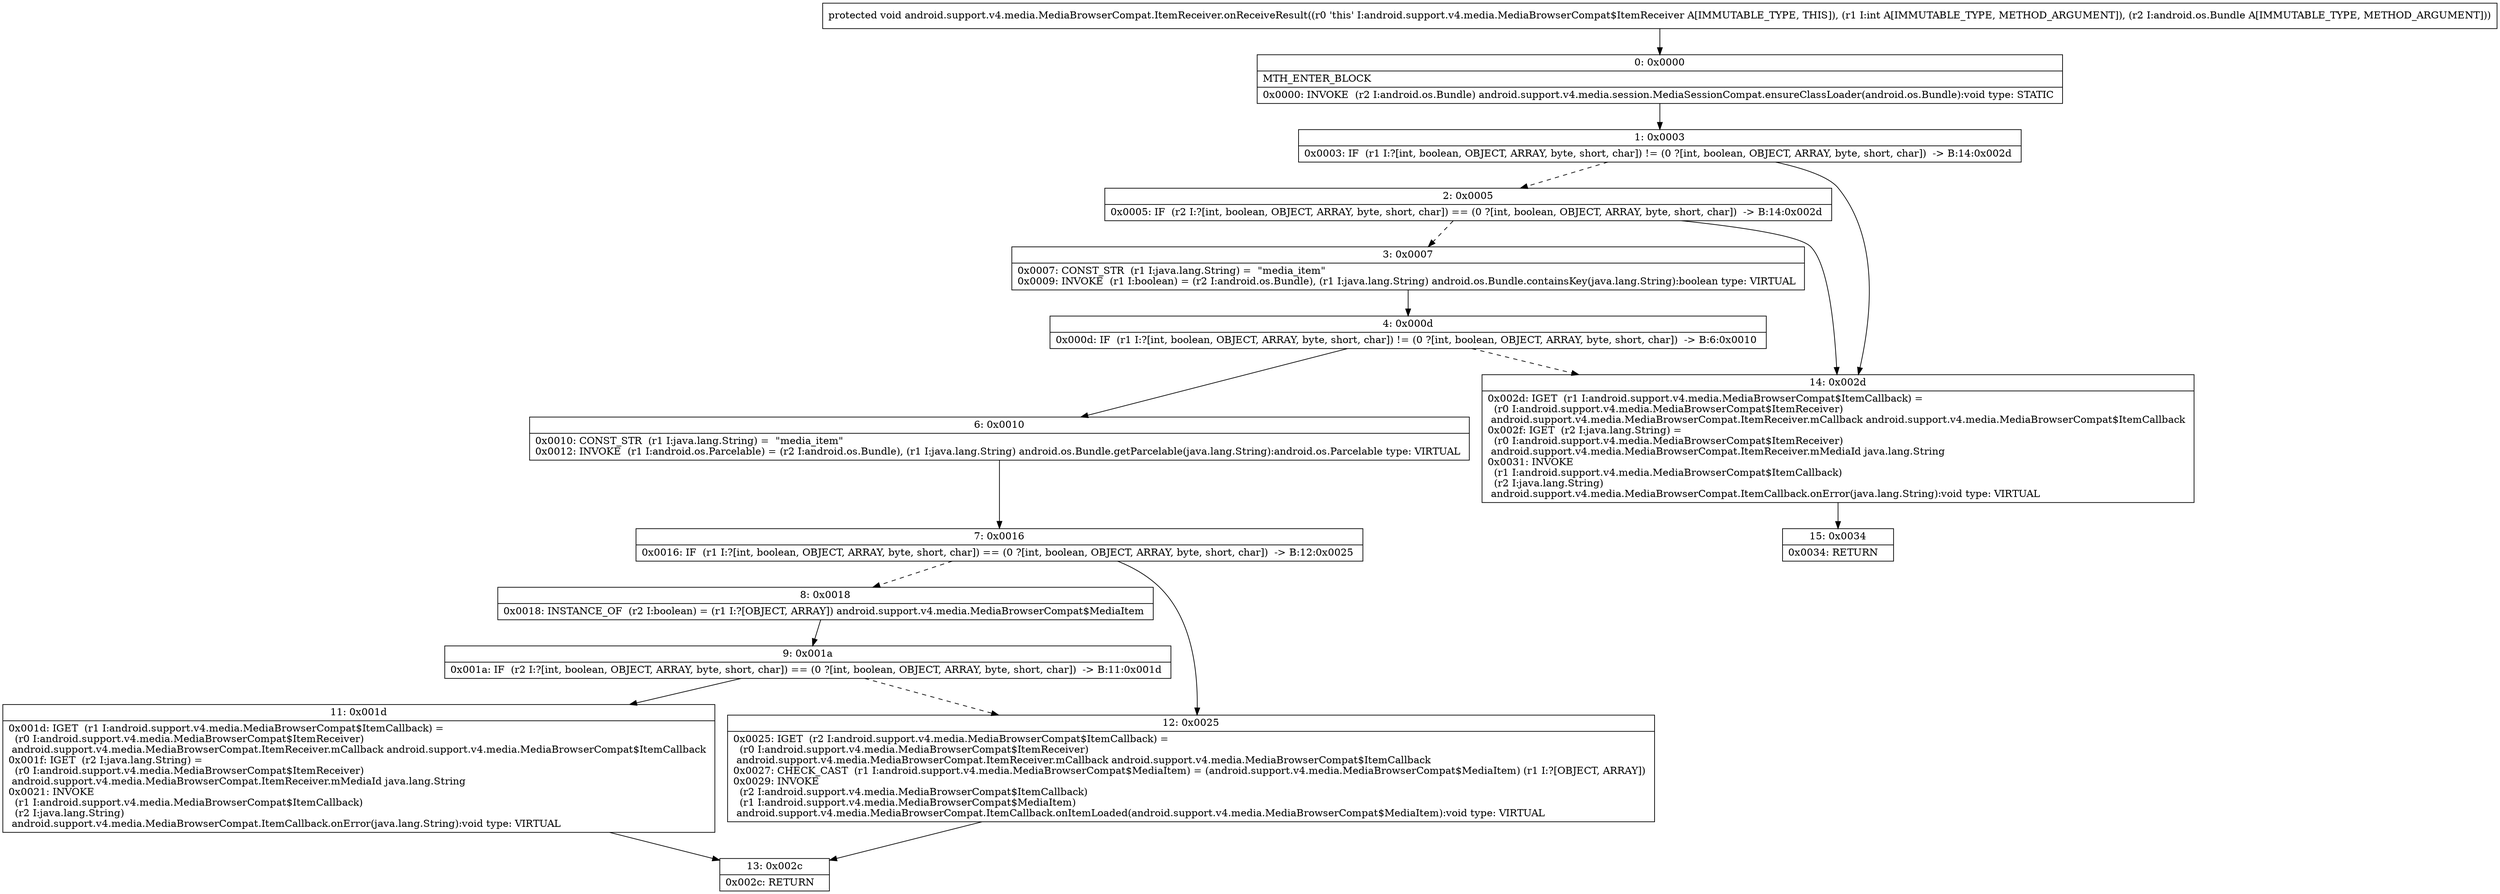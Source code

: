 digraph "CFG forandroid.support.v4.media.MediaBrowserCompat.ItemReceiver.onReceiveResult(ILandroid\/os\/Bundle;)V" {
Node_0 [shape=record,label="{0\:\ 0x0000|MTH_ENTER_BLOCK\l|0x0000: INVOKE  (r2 I:android.os.Bundle) android.support.v4.media.session.MediaSessionCompat.ensureClassLoader(android.os.Bundle):void type: STATIC \l}"];
Node_1 [shape=record,label="{1\:\ 0x0003|0x0003: IF  (r1 I:?[int, boolean, OBJECT, ARRAY, byte, short, char]) != (0 ?[int, boolean, OBJECT, ARRAY, byte, short, char])  \-\> B:14:0x002d \l}"];
Node_2 [shape=record,label="{2\:\ 0x0005|0x0005: IF  (r2 I:?[int, boolean, OBJECT, ARRAY, byte, short, char]) == (0 ?[int, boolean, OBJECT, ARRAY, byte, short, char])  \-\> B:14:0x002d \l}"];
Node_3 [shape=record,label="{3\:\ 0x0007|0x0007: CONST_STR  (r1 I:java.lang.String) =  \"media_item\" \l0x0009: INVOKE  (r1 I:boolean) = (r2 I:android.os.Bundle), (r1 I:java.lang.String) android.os.Bundle.containsKey(java.lang.String):boolean type: VIRTUAL \l}"];
Node_4 [shape=record,label="{4\:\ 0x000d|0x000d: IF  (r1 I:?[int, boolean, OBJECT, ARRAY, byte, short, char]) != (0 ?[int, boolean, OBJECT, ARRAY, byte, short, char])  \-\> B:6:0x0010 \l}"];
Node_6 [shape=record,label="{6\:\ 0x0010|0x0010: CONST_STR  (r1 I:java.lang.String) =  \"media_item\" \l0x0012: INVOKE  (r1 I:android.os.Parcelable) = (r2 I:android.os.Bundle), (r1 I:java.lang.String) android.os.Bundle.getParcelable(java.lang.String):android.os.Parcelable type: VIRTUAL \l}"];
Node_7 [shape=record,label="{7\:\ 0x0016|0x0016: IF  (r1 I:?[int, boolean, OBJECT, ARRAY, byte, short, char]) == (0 ?[int, boolean, OBJECT, ARRAY, byte, short, char])  \-\> B:12:0x0025 \l}"];
Node_8 [shape=record,label="{8\:\ 0x0018|0x0018: INSTANCE_OF  (r2 I:boolean) = (r1 I:?[OBJECT, ARRAY]) android.support.v4.media.MediaBrowserCompat$MediaItem \l}"];
Node_9 [shape=record,label="{9\:\ 0x001a|0x001a: IF  (r2 I:?[int, boolean, OBJECT, ARRAY, byte, short, char]) == (0 ?[int, boolean, OBJECT, ARRAY, byte, short, char])  \-\> B:11:0x001d \l}"];
Node_11 [shape=record,label="{11\:\ 0x001d|0x001d: IGET  (r1 I:android.support.v4.media.MediaBrowserCompat$ItemCallback) = \l  (r0 I:android.support.v4.media.MediaBrowserCompat$ItemReceiver)\l android.support.v4.media.MediaBrowserCompat.ItemReceiver.mCallback android.support.v4.media.MediaBrowserCompat$ItemCallback \l0x001f: IGET  (r2 I:java.lang.String) = \l  (r0 I:android.support.v4.media.MediaBrowserCompat$ItemReceiver)\l android.support.v4.media.MediaBrowserCompat.ItemReceiver.mMediaId java.lang.String \l0x0021: INVOKE  \l  (r1 I:android.support.v4.media.MediaBrowserCompat$ItemCallback)\l  (r2 I:java.lang.String)\l android.support.v4.media.MediaBrowserCompat.ItemCallback.onError(java.lang.String):void type: VIRTUAL \l}"];
Node_12 [shape=record,label="{12\:\ 0x0025|0x0025: IGET  (r2 I:android.support.v4.media.MediaBrowserCompat$ItemCallback) = \l  (r0 I:android.support.v4.media.MediaBrowserCompat$ItemReceiver)\l android.support.v4.media.MediaBrowserCompat.ItemReceiver.mCallback android.support.v4.media.MediaBrowserCompat$ItemCallback \l0x0027: CHECK_CAST  (r1 I:android.support.v4.media.MediaBrowserCompat$MediaItem) = (android.support.v4.media.MediaBrowserCompat$MediaItem) (r1 I:?[OBJECT, ARRAY]) \l0x0029: INVOKE  \l  (r2 I:android.support.v4.media.MediaBrowserCompat$ItemCallback)\l  (r1 I:android.support.v4.media.MediaBrowserCompat$MediaItem)\l android.support.v4.media.MediaBrowserCompat.ItemCallback.onItemLoaded(android.support.v4.media.MediaBrowserCompat$MediaItem):void type: VIRTUAL \l}"];
Node_13 [shape=record,label="{13\:\ 0x002c|0x002c: RETURN   \l}"];
Node_14 [shape=record,label="{14\:\ 0x002d|0x002d: IGET  (r1 I:android.support.v4.media.MediaBrowserCompat$ItemCallback) = \l  (r0 I:android.support.v4.media.MediaBrowserCompat$ItemReceiver)\l android.support.v4.media.MediaBrowserCompat.ItemReceiver.mCallback android.support.v4.media.MediaBrowserCompat$ItemCallback \l0x002f: IGET  (r2 I:java.lang.String) = \l  (r0 I:android.support.v4.media.MediaBrowserCompat$ItemReceiver)\l android.support.v4.media.MediaBrowserCompat.ItemReceiver.mMediaId java.lang.String \l0x0031: INVOKE  \l  (r1 I:android.support.v4.media.MediaBrowserCompat$ItemCallback)\l  (r2 I:java.lang.String)\l android.support.v4.media.MediaBrowserCompat.ItemCallback.onError(java.lang.String):void type: VIRTUAL \l}"];
Node_15 [shape=record,label="{15\:\ 0x0034|0x0034: RETURN   \l}"];
MethodNode[shape=record,label="{protected void android.support.v4.media.MediaBrowserCompat.ItemReceiver.onReceiveResult((r0 'this' I:android.support.v4.media.MediaBrowserCompat$ItemReceiver A[IMMUTABLE_TYPE, THIS]), (r1 I:int A[IMMUTABLE_TYPE, METHOD_ARGUMENT]), (r2 I:android.os.Bundle A[IMMUTABLE_TYPE, METHOD_ARGUMENT])) }"];
MethodNode -> Node_0;
Node_0 -> Node_1;
Node_1 -> Node_2[style=dashed];
Node_1 -> Node_14;
Node_2 -> Node_3[style=dashed];
Node_2 -> Node_14;
Node_3 -> Node_4;
Node_4 -> Node_6;
Node_4 -> Node_14[style=dashed];
Node_6 -> Node_7;
Node_7 -> Node_8[style=dashed];
Node_7 -> Node_12;
Node_8 -> Node_9;
Node_9 -> Node_11;
Node_9 -> Node_12[style=dashed];
Node_11 -> Node_13;
Node_12 -> Node_13;
Node_14 -> Node_15;
}


